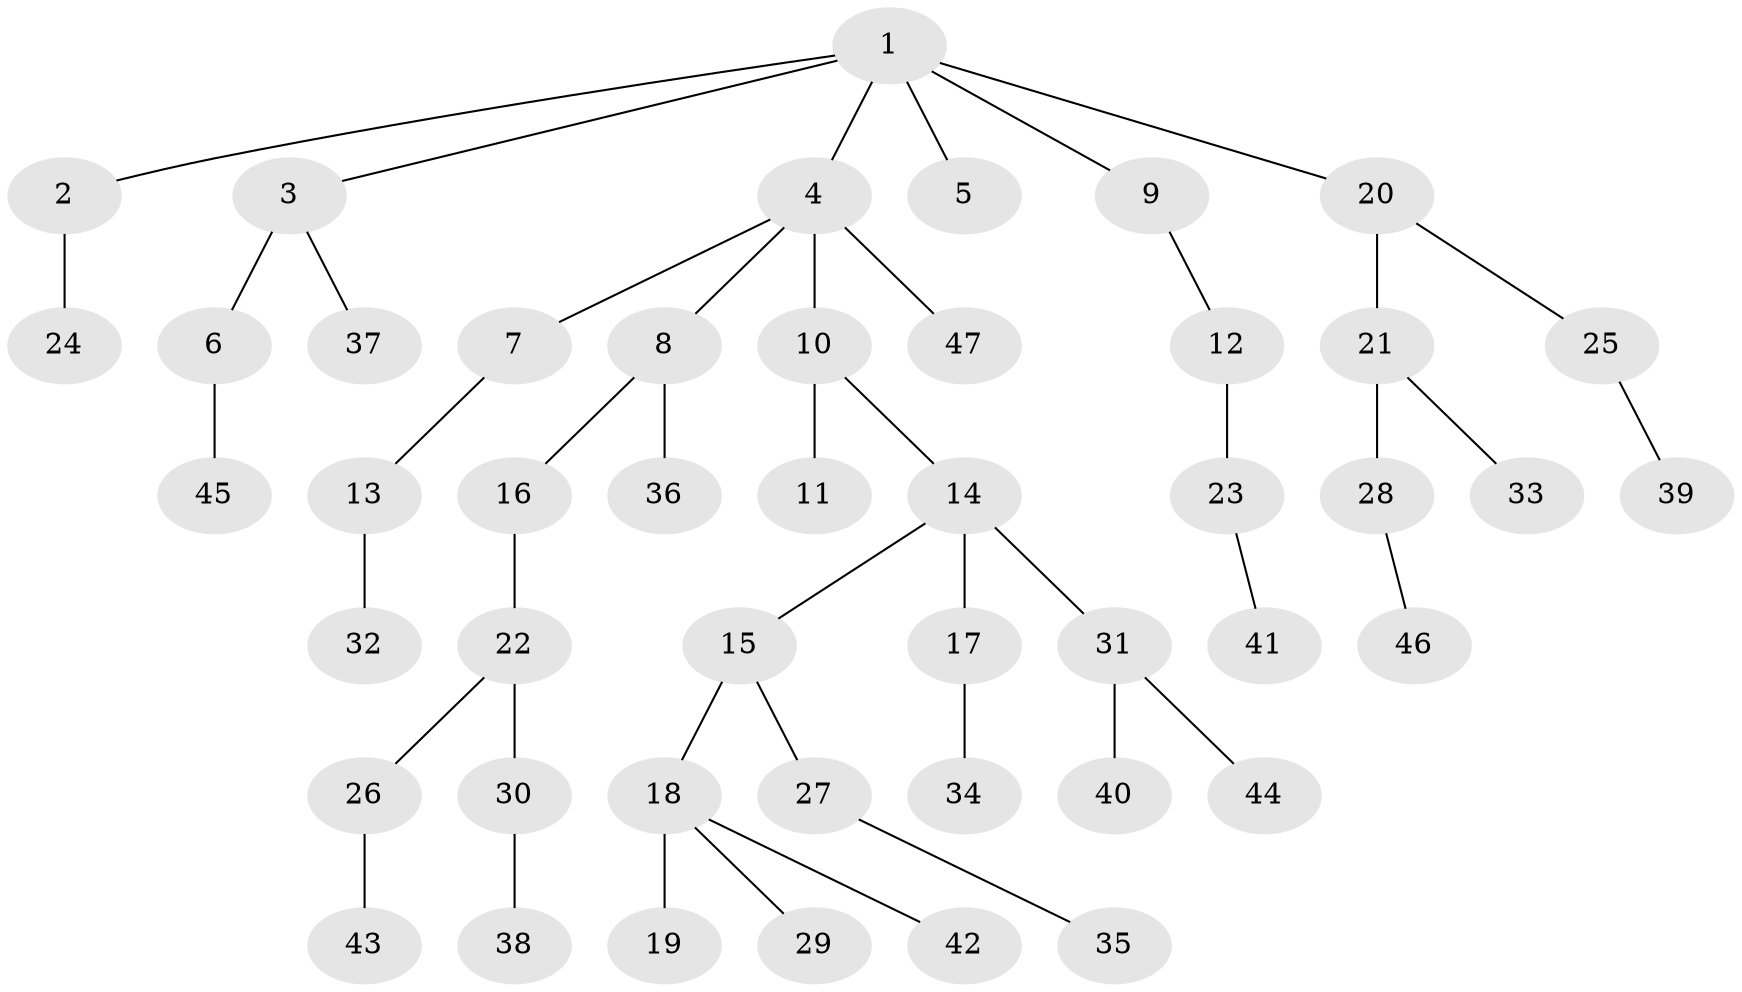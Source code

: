 // original degree distribution, {7: 0.022222222222222223, 4: 0.06666666666666667, 5: 0.044444444444444446, 2: 0.2222222222222222, 3: 0.12222222222222222, 1: 0.5222222222222223}
// Generated by graph-tools (version 1.1) at 2025/36/03/09/25 02:36:33]
// undirected, 47 vertices, 46 edges
graph export_dot {
graph [start="1"]
  node [color=gray90,style=filled];
  1;
  2;
  3;
  4;
  5;
  6;
  7;
  8;
  9;
  10;
  11;
  12;
  13;
  14;
  15;
  16;
  17;
  18;
  19;
  20;
  21;
  22;
  23;
  24;
  25;
  26;
  27;
  28;
  29;
  30;
  31;
  32;
  33;
  34;
  35;
  36;
  37;
  38;
  39;
  40;
  41;
  42;
  43;
  44;
  45;
  46;
  47;
  1 -- 2 [weight=1.0];
  1 -- 3 [weight=1.0];
  1 -- 4 [weight=1.0];
  1 -- 5 [weight=1.0];
  1 -- 9 [weight=1.0];
  1 -- 20 [weight=1.0];
  2 -- 24 [weight=2.0];
  3 -- 6 [weight=2.0];
  3 -- 37 [weight=1.0];
  4 -- 7 [weight=1.0];
  4 -- 8 [weight=1.0];
  4 -- 10 [weight=2.0];
  4 -- 47 [weight=1.0];
  6 -- 45 [weight=1.0];
  7 -- 13 [weight=1.0];
  8 -- 16 [weight=1.0];
  8 -- 36 [weight=2.0];
  9 -- 12 [weight=1.0];
  10 -- 11 [weight=1.0];
  10 -- 14 [weight=1.0];
  12 -- 23 [weight=1.0];
  13 -- 32 [weight=2.0];
  14 -- 15 [weight=1.0];
  14 -- 17 [weight=1.0];
  14 -- 31 [weight=1.0];
  15 -- 18 [weight=2.0];
  15 -- 27 [weight=1.0];
  16 -- 22 [weight=1.0];
  17 -- 34 [weight=1.0];
  18 -- 19 [weight=1.0];
  18 -- 29 [weight=1.0];
  18 -- 42 [weight=1.0];
  20 -- 21 [weight=1.0];
  20 -- 25 [weight=1.0];
  21 -- 28 [weight=1.0];
  21 -- 33 [weight=1.0];
  22 -- 26 [weight=2.0];
  22 -- 30 [weight=1.0];
  23 -- 41 [weight=1.0];
  25 -- 39 [weight=1.0];
  26 -- 43 [weight=1.0];
  27 -- 35 [weight=1.0];
  28 -- 46 [weight=1.0];
  30 -- 38 [weight=2.0];
  31 -- 40 [weight=1.0];
  31 -- 44 [weight=1.0];
}
